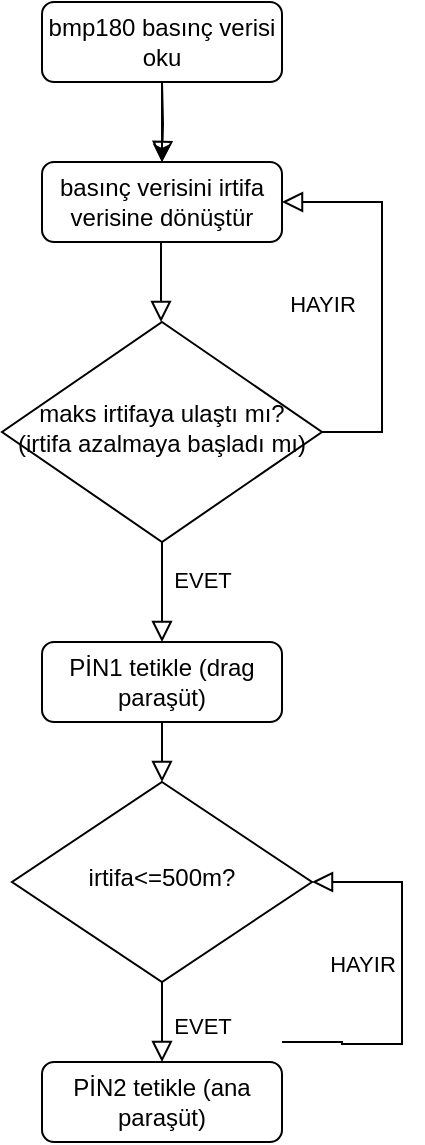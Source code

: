 <mxfile version="24.2.2" type="github">
  <diagram name="Page-1" id="19queSsvR_-S1iZL507P">
    <mxGraphModel dx="1050" dy="557" grid="1" gridSize="10" guides="1" tooltips="1" connect="1" arrows="1" fold="1" page="1" pageScale="1" pageWidth="827" pageHeight="1169" math="0" shadow="0">
      <root>
        <mxCell id="0" />
        <mxCell id="1" parent="0" />
        <mxCell id="CwfHeD-HueFZRZfpZkxV-1" value="" style="edgeStyle=orthogonalEdgeStyle;rounded=0;orthogonalLoop=1;jettySize=auto;html=1;exitX=0.5;exitY=1;exitDx=0;exitDy=0;" edge="1" parent="1" source="CwfHeD-HueFZRZfpZkxV-2" target="CwfHeD-HueFZRZfpZkxV-8">
          <mxGeometry relative="1" as="geometry" />
        </mxCell>
        <mxCell id="CwfHeD-HueFZRZfpZkxV-2" value="bmp180 basınç verisi oku" style="rounded=1;whiteSpace=wrap;html=1;fontSize=12;glass=0;strokeWidth=1;shadow=0;" vertex="1" parent="1">
          <mxGeometry x="160" y="80" width="120" height="40" as="geometry" />
        </mxCell>
        <mxCell id="CwfHeD-HueFZRZfpZkxV-3" value="EVET" style="rounded=0;html=1;jettySize=auto;orthogonalLoop=1;fontSize=11;endArrow=block;endFill=0;endSize=8;strokeWidth=1;shadow=0;labelBackgroundColor=none;edgeStyle=orthogonalEdgeStyle;entryX=0.5;entryY=0;entryDx=0;entryDy=0;" edge="1" parent="1" source="CwfHeD-HueFZRZfpZkxV-5" target="CwfHeD-HueFZRZfpZkxV-11">
          <mxGeometry x="-0.255" y="20" relative="1" as="geometry">
            <mxPoint as="offset" />
            <mxPoint x="220" y="370" as="targetPoint" />
          </mxGeometry>
        </mxCell>
        <mxCell id="CwfHeD-HueFZRZfpZkxV-4" value="HAYIR" style="edgeStyle=orthogonalEdgeStyle;rounded=0;html=1;jettySize=auto;orthogonalLoop=1;fontSize=11;endArrow=block;endFill=0;endSize=8;strokeWidth=1;shadow=0;labelBackgroundColor=none;entryX=1;entryY=0.5;entryDx=0;entryDy=0;exitX=1;exitY=0.5;exitDx=0;exitDy=0;" edge="1" parent="1" source="CwfHeD-HueFZRZfpZkxV-5" target="CwfHeD-HueFZRZfpZkxV-8">
          <mxGeometry x="-0.038" y="30" relative="1" as="geometry">
            <mxPoint as="offset" />
            <mxPoint x="330" y="280" as="targetPoint" />
            <Array as="points">
              <mxPoint x="330" y="295" />
              <mxPoint x="330" y="180" />
            </Array>
          </mxGeometry>
        </mxCell>
        <mxCell id="CwfHeD-HueFZRZfpZkxV-5" value="maks irtifaya ulaştı mı? (irtifa azalmaya başladı mı)" style="rhombus;whiteSpace=wrap;html=1;shadow=0;fontFamily=Helvetica;fontSize=12;align=center;strokeWidth=1;spacing=6;spacingTop=-4;" vertex="1" parent="1">
          <mxGeometry x="140" y="240" width="160" height="110" as="geometry" />
        </mxCell>
        <mxCell id="CwfHeD-HueFZRZfpZkxV-6" value="EVET" style="rounded=0;html=1;jettySize=auto;orthogonalLoop=1;fontSize=11;endArrow=block;endFill=0;endSize=8;strokeWidth=1;shadow=0;labelBackgroundColor=none;edgeStyle=orthogonalEdgeStyle;exitX=0.5;exitY=1;exitDx=0;exitDy=0;" edge="1" parent="1" source="CwfHeD-HueFZRZfpZkxV-12" target="CwfHeD-HueFZRZfpZkxV-7">
          <mxGeometry x="0.091" y="20" relative="1" as="geometry">
            <mxPoint as="offset" />
            <mxPoint x="220" y="480" as="sourcePoint" />
          </mxGeometry>
        </mxCell>
        <mxCell id="CwfHeD-HueFZRZfpZkxV-7" value="PİN2 tetikle (ana paraşüt)" style="rounded=1;whiteSpace=wrap;html=1;fontSize=12;glass=0;strokeWidth=1;shadow=0;" vertex="1" parent="1">
          <mxGeometry x="160" y="610" width="120" height="40" as="geometry" />
        </mxCell>
        <mxCell id="CwfHeD-HueFZRZfpZkxV-8" value="basınç verisini irtifa verisine dönüştür" style="rounded=1;whiteSpace=wrap;html=1;fontSize=12;glass=0;strokeWidth=1;shadow=0;" vertex="1" parent="1">
          <mxGeometry x="160" y="160" width="120" height="40" as="geometry" />
        </mxCell>
        <mxCell id="CwfHeD-HueFZRZfpZkxV-9" value="" style="rounded=0;html=1;jettySize=auto;orthogonalLoop=1;fontSize=11;endArrow=block;endFill=0;endSize=8;strokeWidth=1;shadow=0;labelBackgroundColor=none;edgeStyle=orthogonalEdgeStyle;entryX=0.5;entryY=0;entryDx=0;entryDy=0;" edge="1" parent="1" target="CwfHeD-HueFZRZfpZkxV-5">
          <mxGeometry x="0.333" y="20" relative="1" as="geometry">
            <mxPoint as="offset" />
            <mxPoint x="219.5" y="200" as="sourcePoint" />
            <mxPoint x="220" y="240" as="targetPoint" />
            <Array as="points">
              <mxPoint x="220" y="240" />
            </Array>
          </mxGeometry>
        </mxCell>
        <mxCell id="CwfHeD-HueFZRZfpZkxV-10" value="" style="rounded=0;html=1;jettySize=auto;orthogonalLoop=1;fontSize=11;endArrow=block;endFill=0;endSize=8;strokeWidth=1;shadow=0;labelBackgroundColor=none;edgeStyle=orthogonalEdgeStyle;entryX=0.5;entryY=0;entryDx=0;entryDy=0;exitX=0.5;exitY=1;exitDx=0;exitDy=0;" edge="1" parent="1" target="CwfHeD-HueFZRZfpZkxV-8">
          <mxGeometry x="0.333" y="20" relative="1" as="geometry">
            <mxPoint as="offset" />
            <mxPoint x="220" y="120" as="sourcePoint" />
            <mxPoint x="220.22" y="150" as="targetPoint" />
            <Array as="points" />
          </mxGeometry>
        </mxCell>
        <mxCell id="CwfHeD-HueFZRZfpZkxV-11" value="PİN1 tetikle (drag paraşüt)" style="rounded=1;whiteSpace=wrap;html=1;fontSize=12;glass=0;strokeWidth=1;shadow=0;" vertex="1" parent="1">
          <mxGeometry x="160" y="400" width="120" height="40" as="geometry" />
        </mxCell>
        <mxCell id="CwfHeD-HueFZRZfpZkxV-12" value="irtifa&amp;lt;=500m?" style="rhombus;whiteSpace=wrap;html=1;shadow=0;fontFamily=Helvetica;fontSize=12;align=center;strokeWidth=1;spacing=6;spacingTop=-4;" vertex="1" parent="1">
          <mxGeometry x="145" y="470" width="150" height="100" as="geometry" />
        </mxCell>
        <mxCell id="CwfHeD-HueFZRZfpZkxV-13" value="" style="rounded=0;html=1;jettySize=auto;orthogonalLoop=1;fontSize=11;endArrow=block;endFill=0;endSize=8;strokeWidth=1;shadow=0;labelBackgroundColor=none;edgeStyle=orthogonalEdgeStyle;entryX=0.5;entryY=0;entryDx=0;entryDy=0;" edge="1" parent="1" target="CwfHeD-HueFZRZfpZkxV-12">
          <mxGeometry x="0.333" y="20" relative="1" as="geometry">
            <mxPoint as="offset" />
            <mxPoint x="220" y="440" as="sourcePoint" />
            <mxPoint x="219.58" y="450" as="targetPoint" />
            <Array as="points" />
          </mxGeometry>
        </mxCell>
        <mxCell id="CwfHeD-HueFZRZfpZkxV-14" value="HAYIR" style="edgeStyle=orthogonalEdgeStyle;rounded=0;html=1;jettySize=auto;orthogonalLoop=1;fontSize=11;endArrow=block;endFill=0;endSize=8;strokeWidth=1;shadow=0;labelBackgroundColor=none;entryX=1;entryY=0.5;entryDx=0;entryDy=0;" edge="1" parent="1" target="CwfHeD-HueFZRZfpZkxV-12">
          <mxGeometry x="0.086" y="20" relative="1" as="geometry">
            <mxPoint as="offset" />
            <mxPoint x="280" y="600" as="sourcePoint" />
            <mxPoint x="290" y="500" as="targetPoint" />
            <Array as="points">
              <mxPoint x="310" y="600" />
              <mxPoint x="340" y="601" />
              <mxPoint x="340" y="520" />
            </Array>
          </mxGeometry>
        </mxCell>
      </root>
    </mxGraphModel>
  </diagram>
</mxfile>
